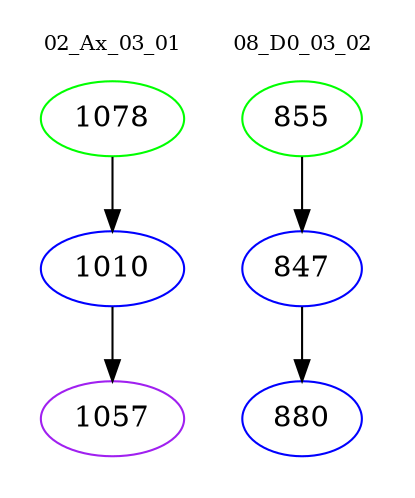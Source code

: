 digraph{
subgraph cluster_0 {
color = white
label = "02_Ax_03_01";
fontsize=10;
T0_1078 [label="1078", color="green"]
T0_1078 -> T0_1010 [color="black"]
T0_1010 [label="1010", color="blue"]
T0_1010 -> T0_1057 [color="black"]
T0_1057 [label="1057", color="purple"]
}
subgraph cluster_1 {
color = white
label = "08_D0_03_02";
fontsize=10;
T1_855 [label="855", color="green"]
T1_855 -> T1_847 [color="black"]
T1_847 [label="847", color="blue"]
T1_847 -> T1_880 [color="black"]
T1_880 [label="880", color="blue"]
}
}
